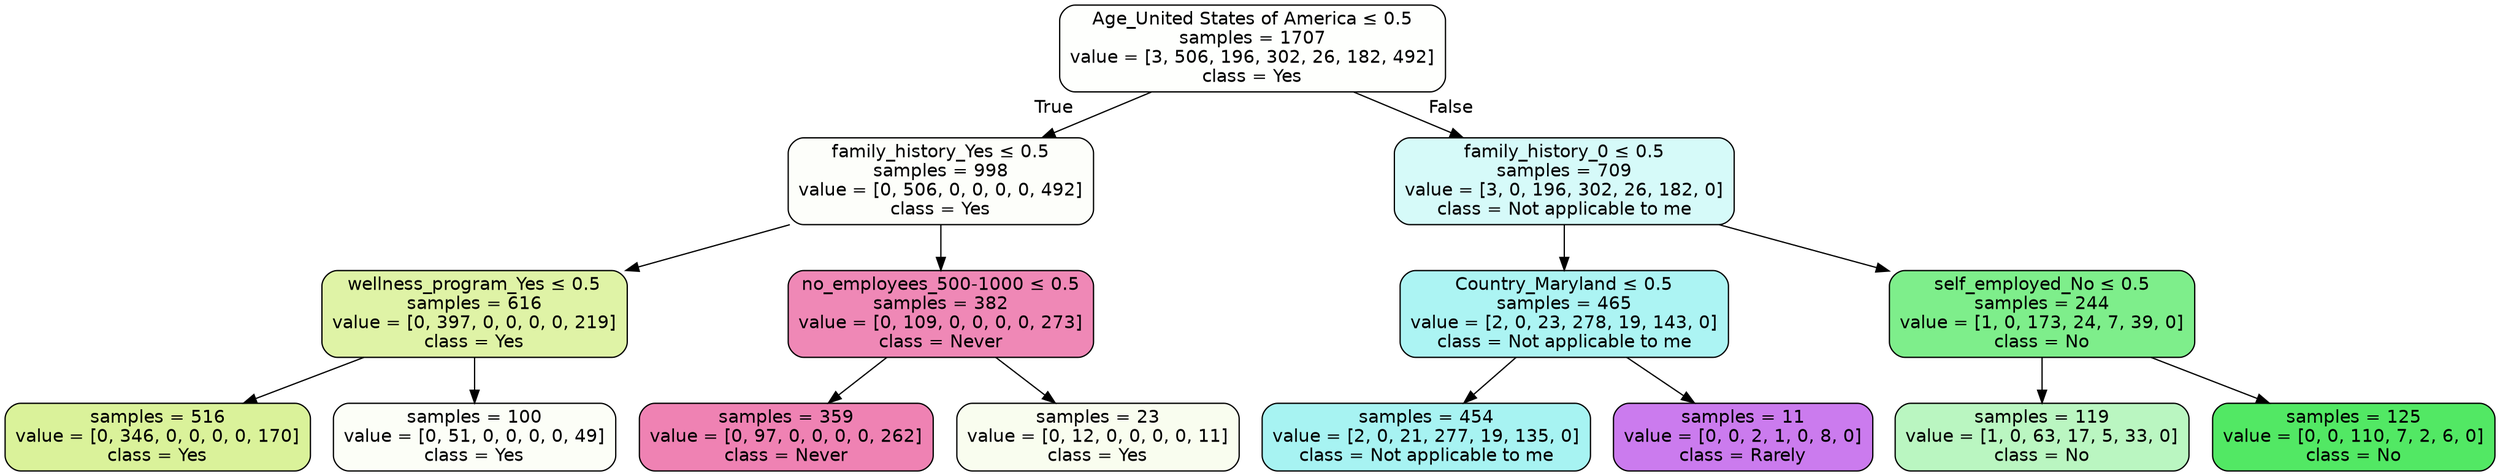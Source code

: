 digraph Tree {
node [shape=box, style="filled, rounded", color="black", fontname="helvetica"] ;
edge [fontname="helvetica"] ;
0 [label=<Age_United States of America &le; 0.5<br/>samples = 1707<br/>value = [3, 506, 196, 302, 26, 182, 492]<br/>class = Yes>, fillcolor="#fefffd"] ;
1 [label=<family_history_Yes &le; 0.5<br/>samples = 998<br/>value = [0, 506, 0, 0, 0, 0, 492]<br/>class = Yes>, fillcolor="#fdfefa"] ;
0 -> 1 [labeldistance=2.5, labelangle=45, headlabel="True"] ;
2 [label=<wellness_program_Yes &le; 0.5<br/>samples = 616<br/>value = [0, 397, 0, 0, 0, 0, 219]<br/>class = Yes>, fillcolor="#dff3a6"] ;
1 -> 2 ;
3 [label=<samples = 516<br/>value = [0, 346, 0, 0, 0, 0, 170]<br/>class = Yes>, fillcolor="#daf29a"] ;
2 -> 3 ;
4 [label=<samples = 100<br/>value = [0, 51, 0, 0, 0, 0, 49]<br/>class = Yes>, fillcolor="#fcfef7"] ;
2 -> 4 ;
5 [label=<no_employees_500-1000 &le; 0.5<br/>samples = 382<br/>value = [0, 109, 0, 0, 0, 0, 273]<br/>class = Never>, fillcolor="#ef88b6"] ;
1 -> 5 ;
6 [label=<samples = 359<br/>value = [0, 97, 0, 0, 0, 0, 262]<br/>class = Never>, fillcolor="#ef82b3"] ;
5 -> 6 ;
7 [label=<samples = 23<br/>value = [0, 12, 0, 0, 0, 0, 11]<br/>class = Yes>, fillcolor="#f9fdef"] ;
5 -> 7 ;
8 [label=<family_history_0 &le; 0.5<br/>samples = 709<br/>value = [3, 0, 196, 302, 26, 182, 0]<br/>class = Not applicable to me>, fillcolor="#d6faf9"] ;
0 -> 8 [labeldistance=2.5, labelangle=-45, headlabel="False"] ;
9 [label=<Country_Maryland &le; 0.5<br/>samples = 465<br/>value = [2, 0, 23, 278, 19, 143, 0]<br/>class = Not applicable to me>, fillcolor="#acf4f3"] ;
8 -> 9 ;
10 [label=<samples = 454<br/>value = [2, 0, 21, 277, 19, 135, 0]<br/>class = Not applicable to me>, fillcolor="#a7f3f2"] ;
9 -> 10 ;
11 [label=<samples = 11<br/>value = [0, 0, 2, 1, 0, 8, 0]<br/>class = Rarely>, fillcolor="#cb7bee"] ;
9 -> 11 ;
12 [label=<self_employed_No &le; 0.5<br/>samples = 244<br/>value = [1, 0, 173, 24, 7, 39, 0]<br/>class = No>, fillcolor="#7eee8b"] ;
8 -> 12 ;
13 [label=<samples = 119<br/>value = [1, 0, 63, 17, 5, 33, 0]<br/>class = No>, fillcolor="#baf6c1"] ;
12 -> 13 ;
14 [label=<samples = 125<br/>value = [0, 0, 110, 7, 2, 6, 0]<br/>class = No>, fillcolor="#52e864"] ;
12 -> 14 ;
}
